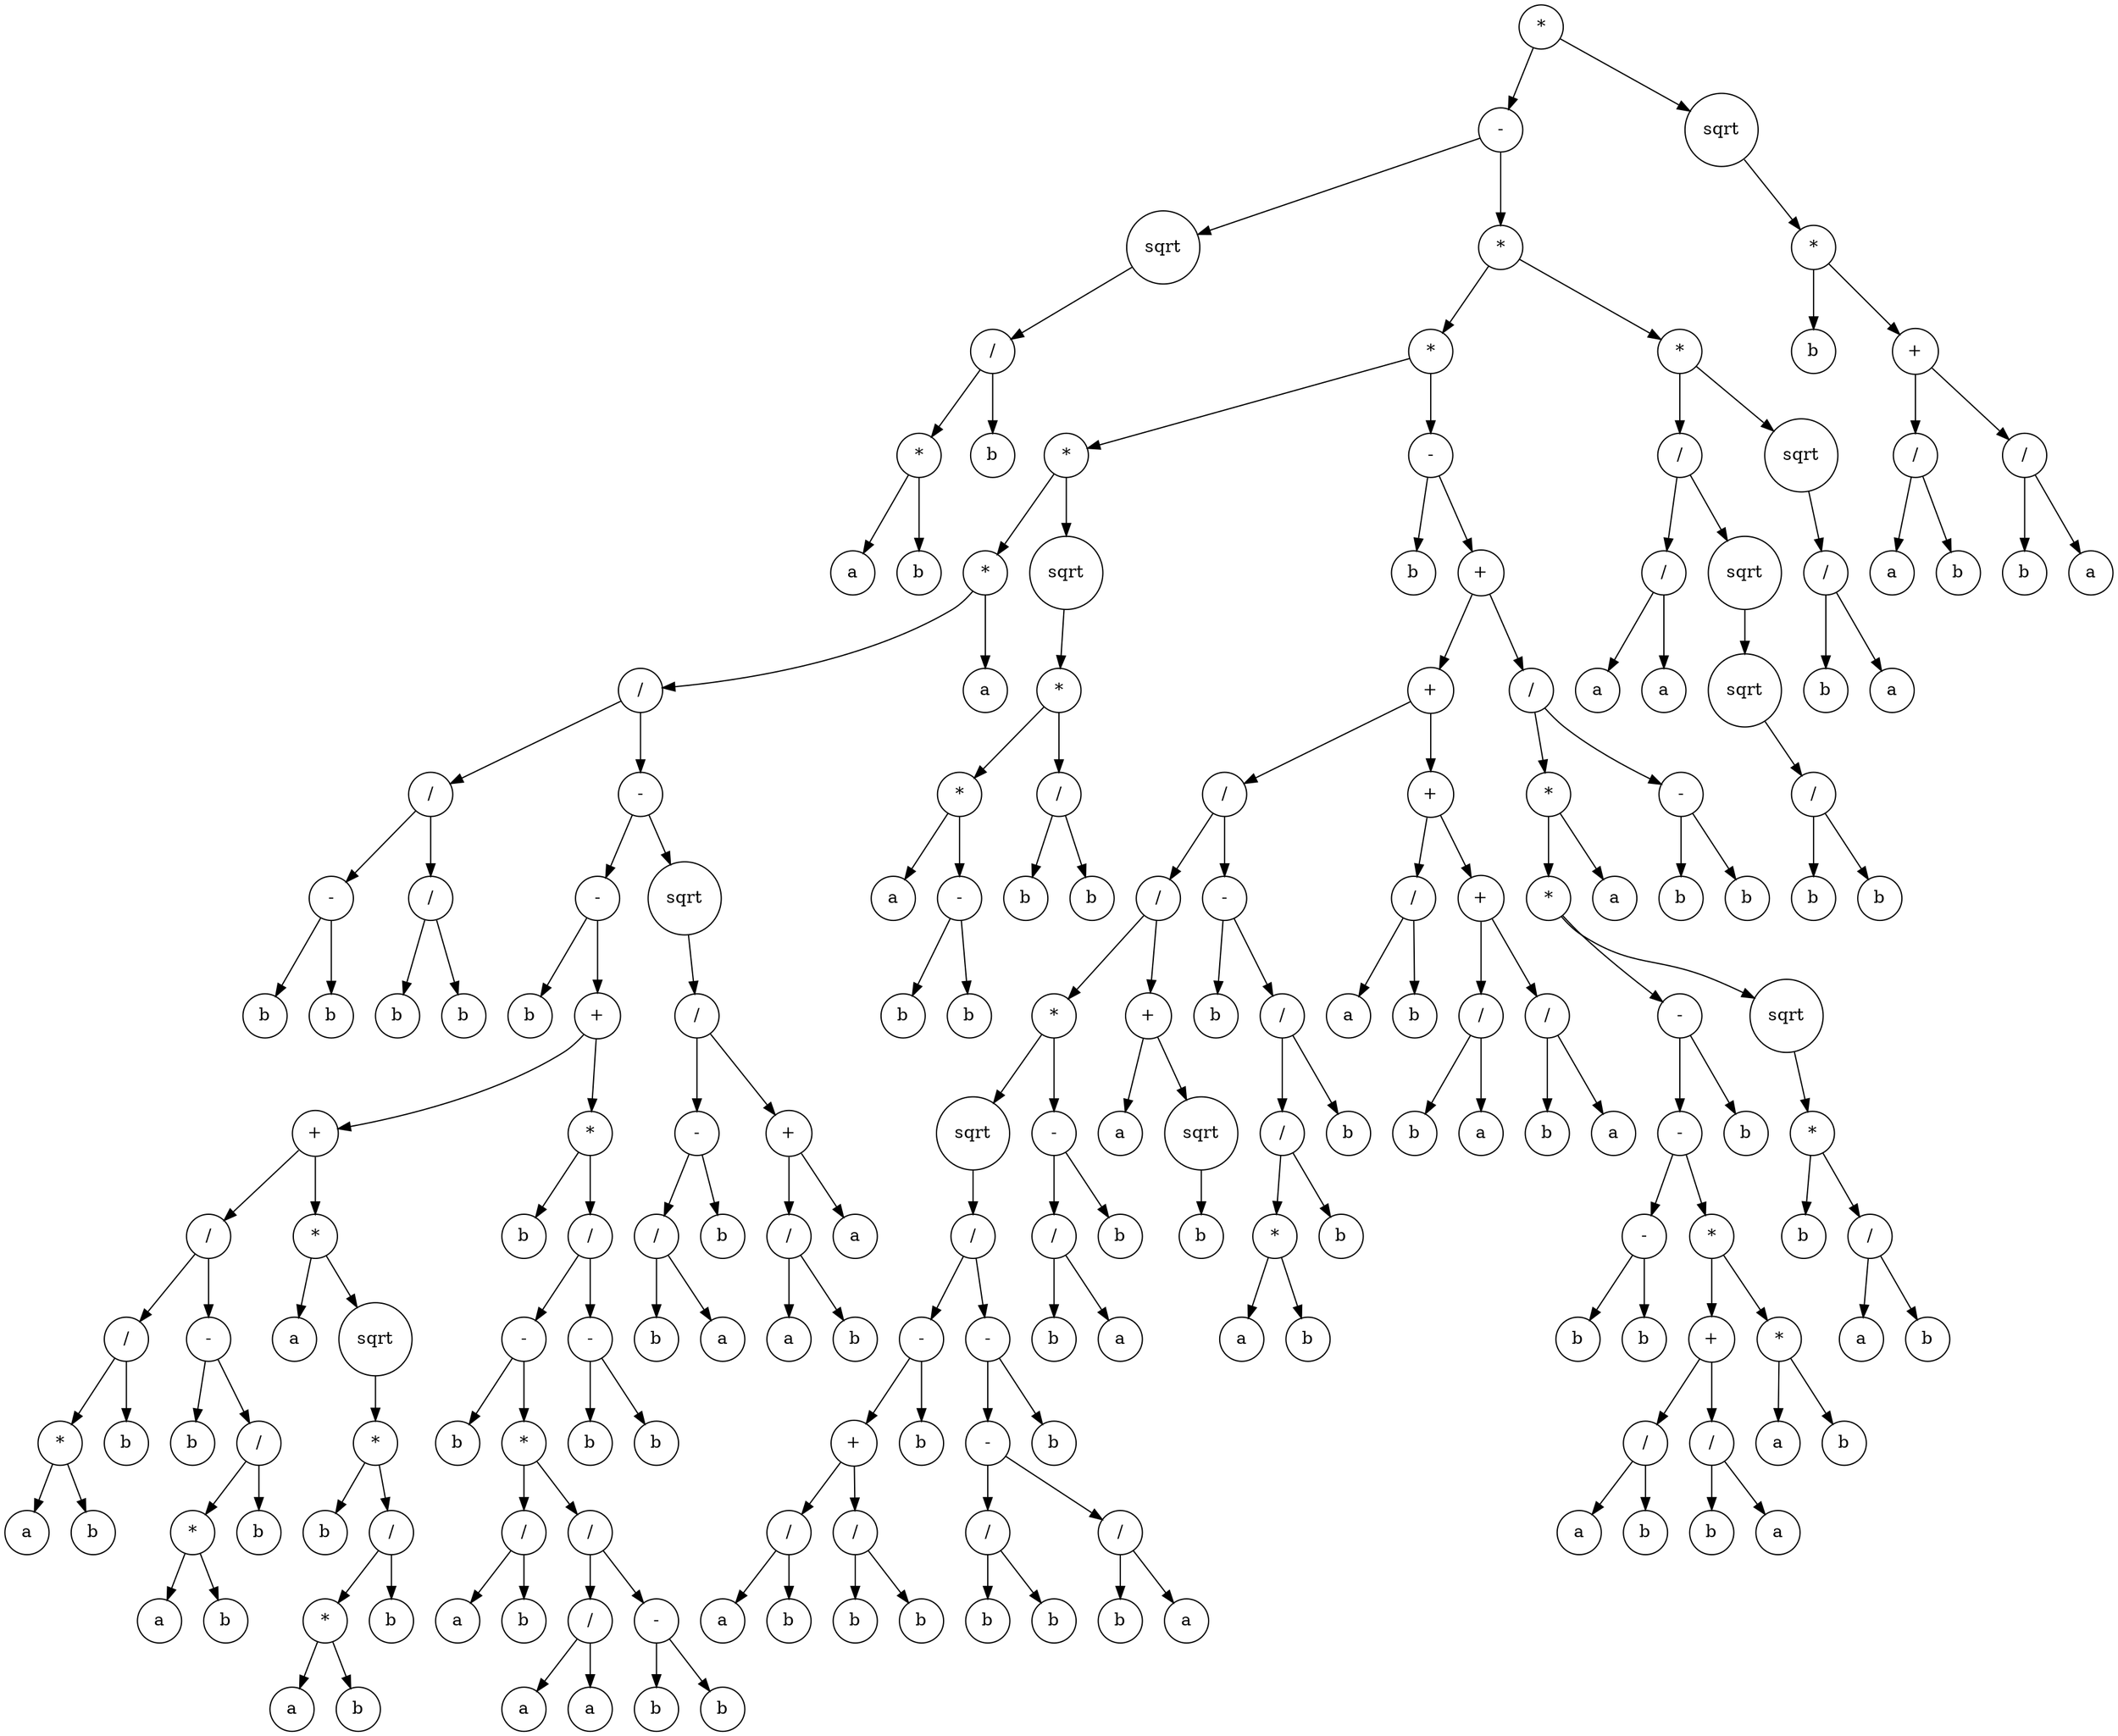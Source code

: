 digraph g {
graph [ordering=out];
node [shape=circle];
n[label = "*"];
n0[label = "-"];
n00[label = "sqrt"];
n000[label = "/"];
n0000[label = "*"];
n00000[label = "a"];
n0000 -> n00000;
n00001[label = "b"];
n0000 -> n00001;
n000 -> n0000;
n0001[label = "b"];
n000 -> n0001;
n00 -> n000;
n0 -> n00;
n01[label = "*"];
n010[label = "*"];
n0100[label = "*"];
n01000[label = "*"];
n010000[label = "/"];
n0100000[label = "/"];
n01000000[label = "-"];
n010000000[label = "b"];
n01000000 -> n010000000;
n010000001[label = "b"];
n01000000 -> n010000001;
n0100000 -> n01000000;
n01000001[label = "/"];
n010000010[label = "b"];
n01000001 -> n010000010;
n010000011[label = "b"];
n01000001 -> n010000011;
n0100000 -> n01000001;
n010000 -> n0100000;
n0100001[label = "-"];
n01000010[label = "-"];
n010000100[label = "b"];
n01000010 -> n010000100;
n010000101[label = "+"];
n0100001010[label = "+"];
n01000010100[label = "/"];
n010000101000[label = "/"];
n0100001010000[label = "*"];
n01000010100000[label = "a"];
n0100001010000 -> n01000010100000;
n01000010100001[label = "b"];
n0100001010000 -> n01000010100001;
n010000101000 -> n0100001010000;
n0100001010001[label = "b"];
n010000101000 -> n0100001010001;
n01000010100 -> n010000101000;
n010000101001[label = "-"];
n0100001010010[label = "b"];
n010000101001 -> n0100001010010;
n0100001010011[label = "/"];
n01000010100110[label = "*"];
n010000101001100[label = "a"];
n01000010100110 -> n010000101001100;
n010000101001101[label = "b"];
n01000010100110 -> n010000101001101;
n0100001010011 -> n01000010100110;
n01000010100111[label = "b"];
n0100001010011 -> n01000010100111;
n010000101001 -> n0100001010011;
n01000010100 -> n010000101001;
n0100001010 -> n01000010100;
n01000010101[label = "*"];
n010000101010[label = "a"];
n01000010101 -> n010000101010;
n010000101011[label = "sqrt"];
n0100001010110[label = "*"];
n01000010101100[label = "b"];
n0100001010110 -> n01000010101100;
n01000010101101[label = "/"];
n010000101011010[label = "*"];
n0100001010110100[label = "a"];
n010000101011010 -> n0100001010110100;
n0100001010110101[label = "b"];
n010000101011010 -> n0100001010110101;
n01000010101101 -> n010000101011010;
n010000101011011[label = "b"];
n01000010101101 -> n010000101011011;
n0100001010110 -> n01000010101101;
n010000101011 -> n0100001010110;
n01000010101 -> n010000101011;
n0100001010 -> n01000010101;
n010000101 -> n0100001010;
n0100001011[label = "*"];
n01000010110[label = "b"];
n0100001011 -> n01000010110;
n01000010111[label = "/"];
n010000101110[label = "-"];
n0100001011100[label = "b"];
n010000101110 -> n0100001011100;
n0100001011101[label = "*"];
n01000010111010[label = "/"];
n010000101110100[label = "a"];
n01000010111010 -> n010000101110100;
n010000101110101[label = "b"];
n01000010111010 -> n010000101110101;
n0100001011101 -> n01000010111010;
n01000010111011[label = "/"];
n010000101110110[label = "/"];
n0100001011101100[label = "a"];
n010000101110110 -> n0100001011101100;
n0100001011101101[label = "a"];
n010000101110110 -> n0100001011101101;
n01000010111011 -> n010000101110110;
n010000101110111[label = "-"];
n0100001011101110[label = "b"];
n010000101110111 -> n0100001011101110;
n0100001011101111[label = "b"];
n010000101110111 -> n0100001011101111;
n01000010111011 -> n010000101110111;
n0100001011101 -> n01000010111011;
n010000101110 -> n0100001011101;
n01000010111 -> n010000101110;
n010000101111[label = "-"];
n0100001011110[label = "b"];
n010000101111 -> n0100001011110;
n0100001011111[label = "b"];
n010000101111 -> n0100001011111;
n01000010111 -> n010000101111;
n0100001011 -> n01000010111;
n010000101 -> n0100001011;
n01000010 -> n010000101;
n0100001 -> n01000010;
n01000011[label = "sqrt"];
n010000110[label = "/"];
n0100001100[label = "-"];
n01000011000[label = "/"];
n010000110000[label = "b"];
n01000011000 -> n010000110000;
n010000110001[label = "a"];
n01000011000 -> n010000110001;
n0100001100 -> n01000011000;
n01000011001[label = "b"];
n0100001100 -> n01000011001;
n010000110 -> n0100001100;
n0100001101[label = "+"];
n01000011010[label = "/"];
n010000110100[label = "a"];
n01000011010 -> n010000110100;
n010000110101[label = "b"];
n01000011010 -> n010000110101;
n0100001101 -> n01000011010;
n01000011011[label = "a"];
n0100001101 -> n01000011011;
n010000110 -> n0100001101;
n01000011 -> n010000110;
n0100001 -> n01000011;
n010000 -> n0100001;
n01000 -> n010000;
n010001[label = "a"];
n01000 -> n010001;
n0100 -> n01000;
n01001[label = "sqrt"];
n010010[label = "*"];
n0100100[label = "*"];
n01001000[label = "a"];
n0100100 -> n01001000;
n01001001[label = "-"];
n010010010[label = "b"];
n01001001 -> n010010010;
n010010011[label = "b"];
n01001001 -> n010010011;
n0100100 -> n01001001;
n010010 -> n0100100;
n0100101[label = "/"];
n01001010[label = "b"];
n0100101 -> n01001010;
n01001011[label = "b"];
n0100101 -> n01001011;
n010010 -> n0100101;
n01001 -> n010010;
n0100 -> n01001;
n010 -> n0100;
n0101[label = "-"];
n01010[label = "b"];
n0101 -> n01010;
n01011[label = "+"];
n010110[label = "+"];
n0101100[label = "/"];
n01011000[label = "/"];
n010110000[label = "*"];
n0101100000[label = "sqrt"];
n01011000000[label = "/"];
n010110000000[label = "-"];
n0101100000000[label = "+"];
n01011000000000[label = "/"];
n010110000000000[label = "a"];
n01011000000000 -> n010110000000000;
n010110000000001[label = "b"];
n01011000000000 -> n010110000000001;
n0101100000000 -> n01011000000000;
n01011000000001[label = "/"];
n010110000000010[label = "b"];
n01011000000001 -> n010110000000010;
n010110000000011[label = "b"];
n01011000000001 -> n010110000000011;
n0101100000000 -> n01011000000001;
n010110000000 -> n0101100000000;
n0101100000001[label = "b"];
n010110000000 -> n0101100000001;
n01011000000 -> n010110000000;
n010110000001[label = "-"];
n0101100000010[label = "-"];
n01011000000100[label = "/"];
n010110000001000[label = "b"];
n01011000000100 -> n010110000001000;
n010110000001001[label = "b"];
n01011000000100 -> n010110000001001;
n0101100000010 -> n01011000000100;
n01011000000101[label = "/"];
n010110000001010[label = "b"];
n01011000000101 -> n010110000001010;
n010110000001011[label = "a"];
n01011000000101 -> n010110000001011;
n0101100000010 -> n01011000000101;
n010110000001 -> n0101100000010;
n0101100000011[label = "b"];
n010110000001 -> n0101100000011;
n01011000000 -> n010110000001;
n0101100000 -> n01011000000;
n010110000 -> n0101100000;
n0101100001[label = "-"];
n01011000010[label = "/"];
n010110000100[label = "b"];
n01011000010 -> n010110000100;
n010110000101[label = "a"];
n01011000010 -> n010110000101;
n0101100001 -> n01011000010;
n01011000011[label = "b"];
n0101100001 -> n01011000011;
n010110000 -> n0101100001;
n01011000 -> n010110000;
n010110001[label = "+"];
n0101100010[label = "a"];
n010110001 -> n0101100010;
n0101100011[label = "sqrt"];
n01011000110[label = "b"];
n0101100011 -> n01011000110;
n010110001 -> n0101100011;
n01011000 -> n010110001;
n0101100 -> n01011000;
n01011001[label = "-"];
n010110010[label = "b"];
n01011001 -> n010110010;
n010110011[label = "/"];
n0101100110[label = "/"];
n01011001100[label = "*"];
n010110011000[label = "a"];
n01011001100 -> n010110011000;
n010110011001[label = "b"];
n01011001100 -> n010110011001;
n0101100110 -> n01011001100;
n01011001101[label = "b"];
n0101100110 -> n01011001101;
n010110011 -> n0101100110;
n0101100111[label = "b"];
n010110011 -> n0101100111;
n01011001 -> n010110011;
n0101100 -> n01011001;
n010110 -> n0101100;
n0101101[label = "+"];
n01011010[label = "/"];
n010110100[label = "a"];
n01011010 -> n010110100;
n010110101[label = "b"];
n01011010 -> n010110101;
n0101101 -> n01011010;
n01011011[label = "+"];
n010110110[label = "/"];
n0101101100[label = "b"];
n010110110 -> n0101101100;
n0101101101[label = "a"];
n010110110 -> n0101101101;
n01011011 -> n010110110;
n010110111[label = "/"];
n0101101110[label = "b"];
n010110111 -> n0101101110;
n0101101111[label = "a"];
n010110111 -> n0101101111;
n01011011 -> n010110111;
n0101101 -> n01011011;
n010110 -> n0101101;
n01011 -> n010110;
n010111[label = "/"];
n0101110[label = "*"];
n01011100[label = "*"];
n010111000[label = "-"];
n0101110000[label = "-"];
n01011100000[label = "-"];
n010111000000[label = "b"];
n01011100000 -> n010111000000;
n010111000001[label = "b"];
n01011100000 -> n010111000001;
n0101110000 -> n01011100000;
n01011100001[label = "*"];
n010111000010[label = "+"];
n0101110000100[label = "/"];
n01011100001000[label = "a"];
n0101110000100 -> n01011100001000;
n01011100001001[label = "b"];
n0101110000100 -> n01011100001001;
n010111000010 -> n0101110000100;
n0101110000101[label = "/"];
n01011100001010[label = "b"];
n0101110000101 -> n01011100001010;
n01011100001011[label = "a"];
n0101110000101 -> n01011100001011;
n010111000010 -> n0101110000101;
n01011100001 -> n010111000010;
n010111000011[label = "*"];
n0101110000110[label = "a"];
n010111000011 -> n0101110000110;
n0101110000111[label = "b"];
n010111000011 -> n0101110000111;
n01011100001 -> n010111000011;
n0101110000 -> n01011100001;
n010111000 -> n0101110000;
n0101110001[label = "b"];
n010111000 -> n0101110001;
n01011100 -> n010111000;
n010111001[label = "sqrt"];
n0101110010[label = "*"];
n01011100100[label = "b"];
n0101110010 -> n01011100100;
n01011100101[label = "/"];
n010111001010[label = "a"];
n01011100101 -> n010111001010;
n010111001011[label = "b"];
n01011100101 -> n010111001011;
n0101110010 -> n01011100101;
n010111001 -> n0101110010;
n01011100 -> n010111001;
n0101110 -> n01011100;
n01011101[label = "a"];
n0101110 -> n01011101;
n010111 -> n0101110;
n0101111[label = "-"];
n01011110[label = "b"];
n0101111 -> n01011110;
n01011111[label = "b"];
n0101111 -> n01011111;
n010111 -> n0101111;
n01011 -> n010111;
n0101 -> n01011;
n010 -> n0101;
n01 -> n010;
n011[label = "*"];
n0110[label = "/"];
n01100[label = "/"];
n011000[label = "a"];
n01100 -> n011000;
n011001[label = "a"];
n01100 -> n011001;
n0110 -> n01100;
n01101[label = "sqrt"];
n011010[label = "sqrt"];
n0110100[label = "/"];
n01101000[label = "b"];
n0110100 -> n01101000;
n01101001[label = "b"];
n0110100 -> n01101001;
n011010 -> n0110100;
n01101 -> n011010;
n0110 -> n01101;
n011 -> n0110;
n0111[label = "sqrt"];
n01110[label = "/"];
n011100[label = "b"];
n01110 -> n011100;
n011101[label = "a"];
n01110 -> n011101;
n0111 -> n01110;
n011 -> n0111;
n01 -> n011;
n0 -> n01;
n -> n0;
n1[label = "sqrt"];
n10[label = "*"];
n100[label = "b"];
n10 -> n100;
n101[label = "+"];
n1010[label = "/"];
n10100[label = "a"];
n1010 -> n10100;
n10101[label = "b"];
n1010 -> n10101;
n101 -> n1010;
n1011[label = "/"];
n10110[label = "b"];
n1011 -> n10110;
n10111[label = "a"];
n1011 -> n10111;
n101 -> n1011;
n10 -> n101;
n1 -> n10;
n -> n1;
}
